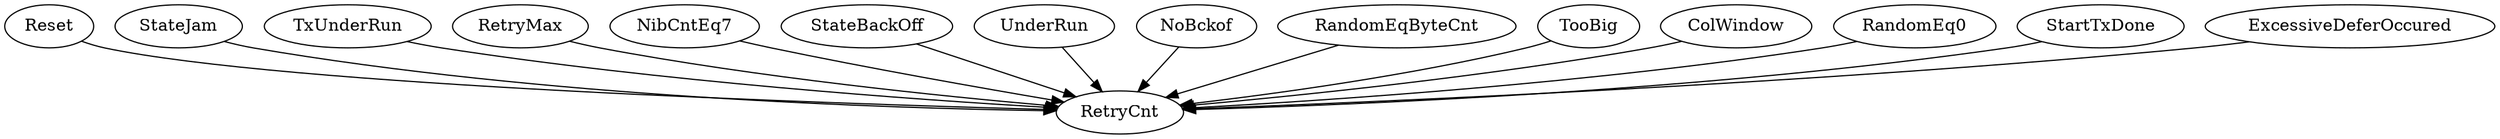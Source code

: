strict digraph "" {
	Reset	 [complexity=3,
		importance=0.0656612940712,
		rank=0.0218870980237];
	RetryCnt	 [complexity=2,
		importance=0.0209431366416,
		rank=0.0104715683208];
	Reset -> RetryCnt;
	StateJam	 [complexity=18,
		importance=0.0666203083365,
		rank=0.00370112824091];
	StateJam -> RetryCnt;
	TxUnderRun	 [complexity=11,
		importance=0.0447181574296,
		rank=0.00406528703905];
	TxUnderRun -> RetryCnt;
	RetryMax	 [complexity=11,
		importance=0.049624527155,
		rank=0.00451132065045];
	RetryMax -> RetryCnt;
	NibCntEq7	 [complexity=18,
		importance=0.0666652324579,
		rank=0.00370362402544];
	NibCntEq7 -> RetryCnt;
	StateBackOff	 [complexity=9,
		importance=0.0245238890174,
		rank=0.00272487655749];
	StateBackOff -> RetryCnt;
	UnderRun	 [complexity=11,
		importance=0.0452925390624,
		rank=0.00411750355113];
	UnderRun -> RetryCnt;
	NoBckof	 [complexity=9,
		importance=0.0237750207879,
		rank=0.00264166897644];
	NoBckof -> RetryCnt;
	RandomEqByteCnt	 [complexity=9,
		importance=0.0283513354656,
		rank=0.00315014838507];
	RandomEqByteCnt -> RetryCnt;
	TooBig	 [complexity=11,
		importance=0.0472593997729,
		rank=0.00429630907027];
	TooBig -> RetryCnt;
	ColWindow	 [complexity=18,
		importance=0.0732087267694,
		rank=0.00406715148719];
	ColWindow -> RetryCnt;
	RandomEq0	 [complexity=9,
		importance=0.0266644959845,
		rank=0.00296272177606];
	RandomEq0 -> RetryCnt;
	StartTxDone	 [complexity=11,
		importance=0.0491600345965,
		rank=0.00446909405423];
	StartTxDone -> RetryCnt;
	ExcessiveDeferOccured	 [complexity=11,
		importance=0.0486388107901,
		rank=0.00442171007183];
	ExcessiveDeferOccured -> RetryCnt;
}
